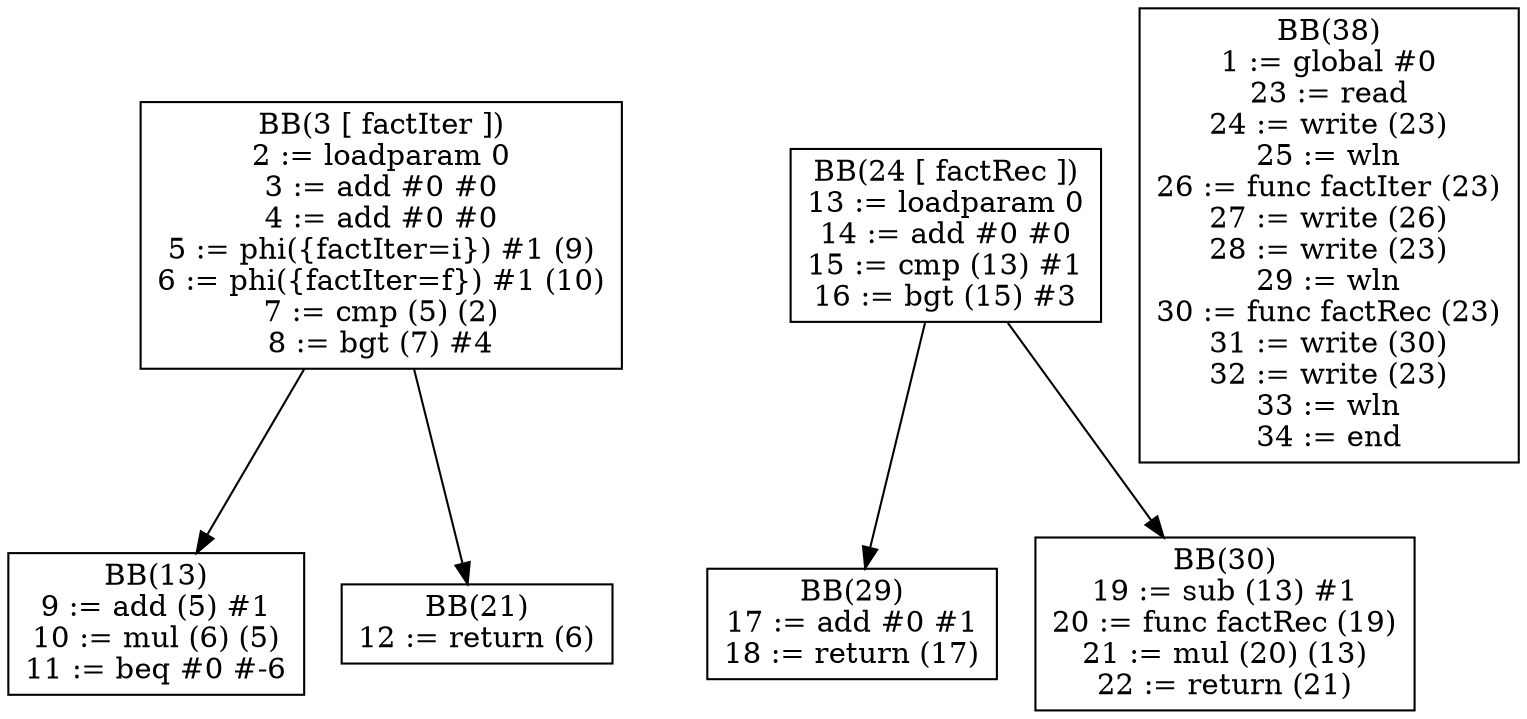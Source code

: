 digraph dom {
BB3[shape = box, label = "BB(3 [ factIter ])\n" + "2 := loadparam 0\n" + "3 := add #0 #0\n" + "4 := add #0 #0\n" + "5 := phi({factIter=i}) #1 (9)\n" + "6 := phi({factIter=f}) #1 (10)\n" + "7 := cmp (5) (2)\n" + "8 := bgt (7) #4\n"];
BB13[shape = box, label = "BB(13)\n" + "9 := add (5) #1\n" + "10 := mul (6) (5)\n" + "11 := beq #0 #-6\n"];
BB21[shape = box, label = "BB(21)\n" + "12 := return (6)\n"];
BB3 -> BB13;
BB3 -> BB21;
BB24[shape = box, label = "BB(24 [ factRec ])\n" + "13 := loadparam 0\n" + "14 := add #0 #0\n" + "15 := cmp (13) #1\n" + "16 := bgt (15) #3\n"];
BB29[shape = box, label = "BB(29)\n" + "17 := add #0 #1\n" + "18 := return (17)\n"];
BB30[shape = box, label = "BB(30)\n" + "19 := sub (13) #1\n" + "20 := func factRec (19)\n" + "21 := mul (20) (13)\n" + "22 := return (21)\n"];
BB24 -> BB29;
BB24 -> BB30;
BB38[shape = box, label = "BB(38)\n" + "1 := global #0\n" + "23 := read\n" + "24 := write (23)\n" + "25 := wln\n" + "26 := func factIter (23)\n" + "27 := write (26)\n" + "28 := write (23)\n" + "29 := wln\n" + "30 := func factRec (23)\n" + "31 := write (30)\n" + "32 := write (23)\n" + "33 := wln\n" + "34 := end\n"];
}

